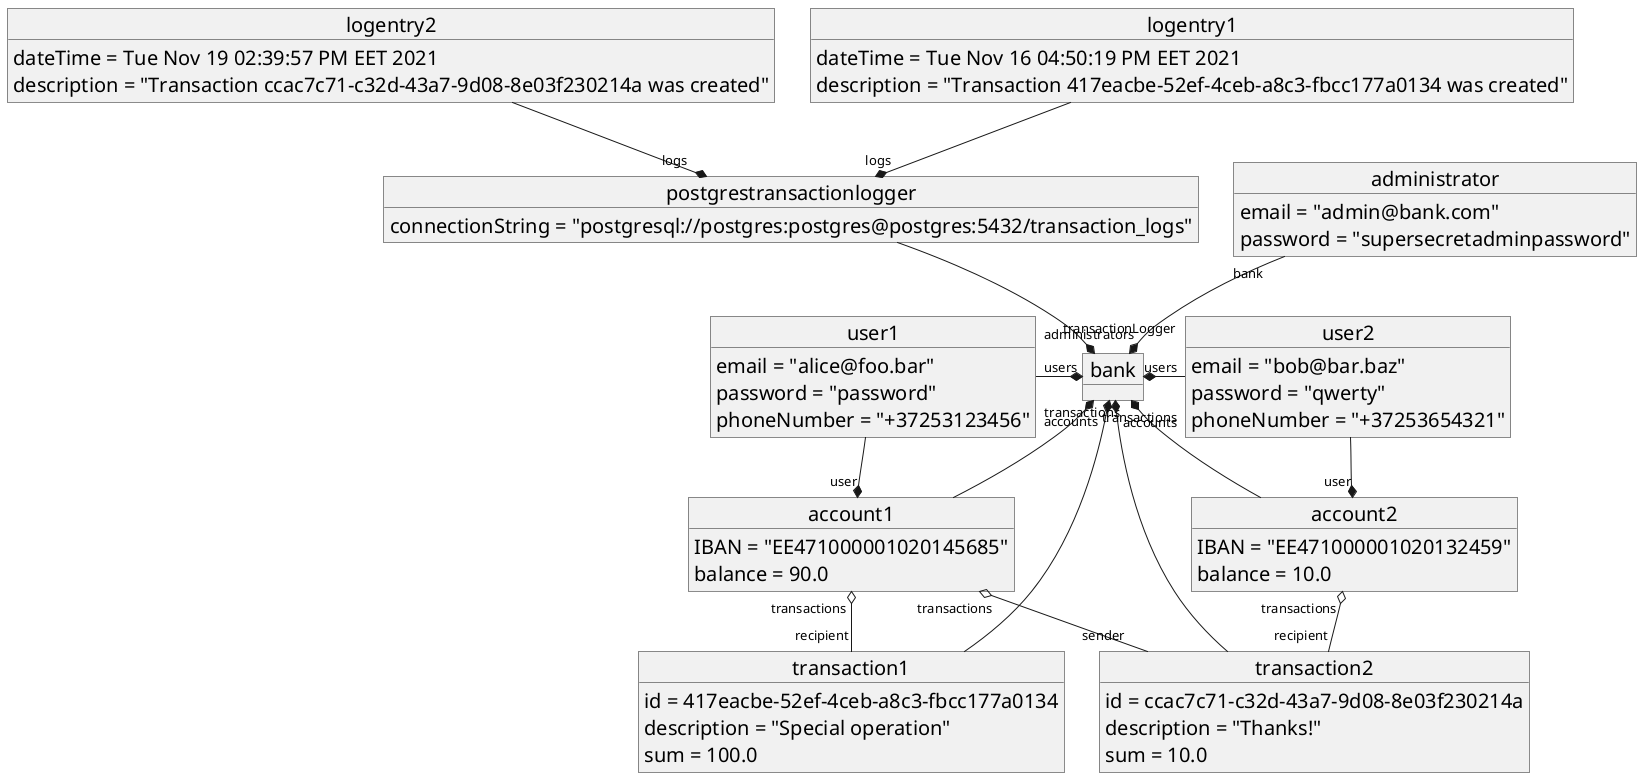 @startuml

skinparam objectFontSize 20

object bank

object administrator {
    email = "admin@bank.com"
    password = "supersecretadminpassword"
}

object user1 {
    email = "alice@foo.bar"
    password = "password"
    phoneNumber = "+37253123456"
}

object account1 {
    IBAN = "EE471000001020145685"
    balance = 90.0
}

object account2 {
    IBAN = "EE471000001020132459"
    balance = 10.0
}

object user2 {
    email = "bob@bar.baz"
    password = "qwerty"
    phoneNumber = "+37253654321"
}

object transaction1 {
    id = 417eacbe-52ef-4ceb-a8c3-fbcc177a0134
    description = "Special operation"
    sum = 100.0
}

object transaction2 {
    id = ccac7c71-c32d-43a7-9d08-8e03f230214a
    description = "Thanks!"
    sum = 10.0
}

object postgrestransactionlogger {
    connectionString = "postgresql://postgres:postgres@postgres:5432/transaction_logs"
}

object logentry1 {
    dateTime = Tue Nov 16 04:50:19 PM EET 2021
    description = "Transaction 417eacbe-52ef-4ceb-a8c3-fbcc177a0134 was created"
}

object logentry2 {
    dateTime = Tue Nov 19 02:39:57 PM EET 2021
    description = "Transaction ccac7c71-c32d-43a7-9d08-8e03f230214a was created"
}

bank "administrators" *-up- "bank" administrator
bank "users" *-left- user1
bank "users" *-right- user2
bank "accounts" *-down- account1
bank "accounts" *-down- account2
bank "transactions" *-- transaction1
bank "transactions" *-- transaction2
bank "transactionLogger" *-up- postgrestransactionlogger
postgrestransactionlogger "logs" *-up- logentry1
postgrestransactionlogger "logs" *-up- logentry2

account1 "user" *-up- user1
account2 "user" *-up- user2

account1 "transactions" o-- "recipient" transaction1
account1 "transactions" o-- "sender" transaction2
account2 "transactions" o-- "recipient" transaction2

@enduml
